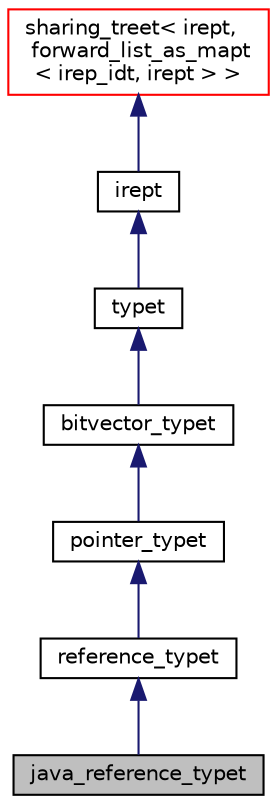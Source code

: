 digraph "java_reference_typet"
{
 // LATEX_PDF_SIZE
  bgcolor="transparent";
  edge [fontname="Helvetica",fontsize="10",labelfontname="Helvetica",labelfontsize="10"];
  node [fontname="Helvetica",fontsize="10",shape=record];
  Node1 [label="java_reference_typet",height=0.2,width=0.4,color="black", fillcolor="grey75", style="filled", fontcolor="black",tooltip="This is a specialization of reference_typet."];
  Node2 -> Node1 [dir="back",color="midnightblue",fontsize="10",style="solid",fontname="Helvetica"];
  Node2 [label="reference_typet",height=0.2,width=0.4,color="black",URL="$classreference__typet.html",tooltip="The reference type."];
  Node3 -> Node2 [dir="back",color="midnightblue",fontsize="10",style="solid",fontname="Helvetica"];
  Node3 [label="pointer_typet",height=0.2,width=0.4,color="black",URL="$classpointer__typet.html",tooltip="The pointer type These are both 'bitvector_typet' (they have a width) and 'type_with_subtypet' (they ..."];
  Node4 -> Node3 [dir="back",color="midnightblue",fontsize="10",style="solid",fontname="Helvetica"];
  Node4 [label="bitvector_typet",height=0.2,width=0.4,color="black",URL="$classbitvector__typet.html",tooltip="Base class of fixed-width bit-vector types."];
  Node5 -> Node4 [dir="back",color="midnightblue",fontsize="10",style="solid",fontname="Helvetica"];
  Node5 [label="typet",height=0.2,width=0.4,color="black",URL="$classtypet.html",tooltip="The type of an expression, extends irept."];
  Node6 -> Node5 [dir="back",color="midnightblue",fontsize="10",style="solid",fontname="Helvetica"];
  Node6 [label="irept",height=0.2,width=0.4,color="black",URL="$classirept.html",tooltip="There are a large number of kinds of tree structured or tree-like data in CPROVER."];
  Node7 -> Node6 [dir="back",color="midnightblue",fontsize="10",style="solid",fontname="Helvetica"];
  Node7 [label="sharing_treet\< irept,\l forward_list_as_mapt\l\< irep_idt, irept \> \>",height=0.2,width=0.4,color="red",URL="$classsharing__treet.html",tooltip=" "];
}
